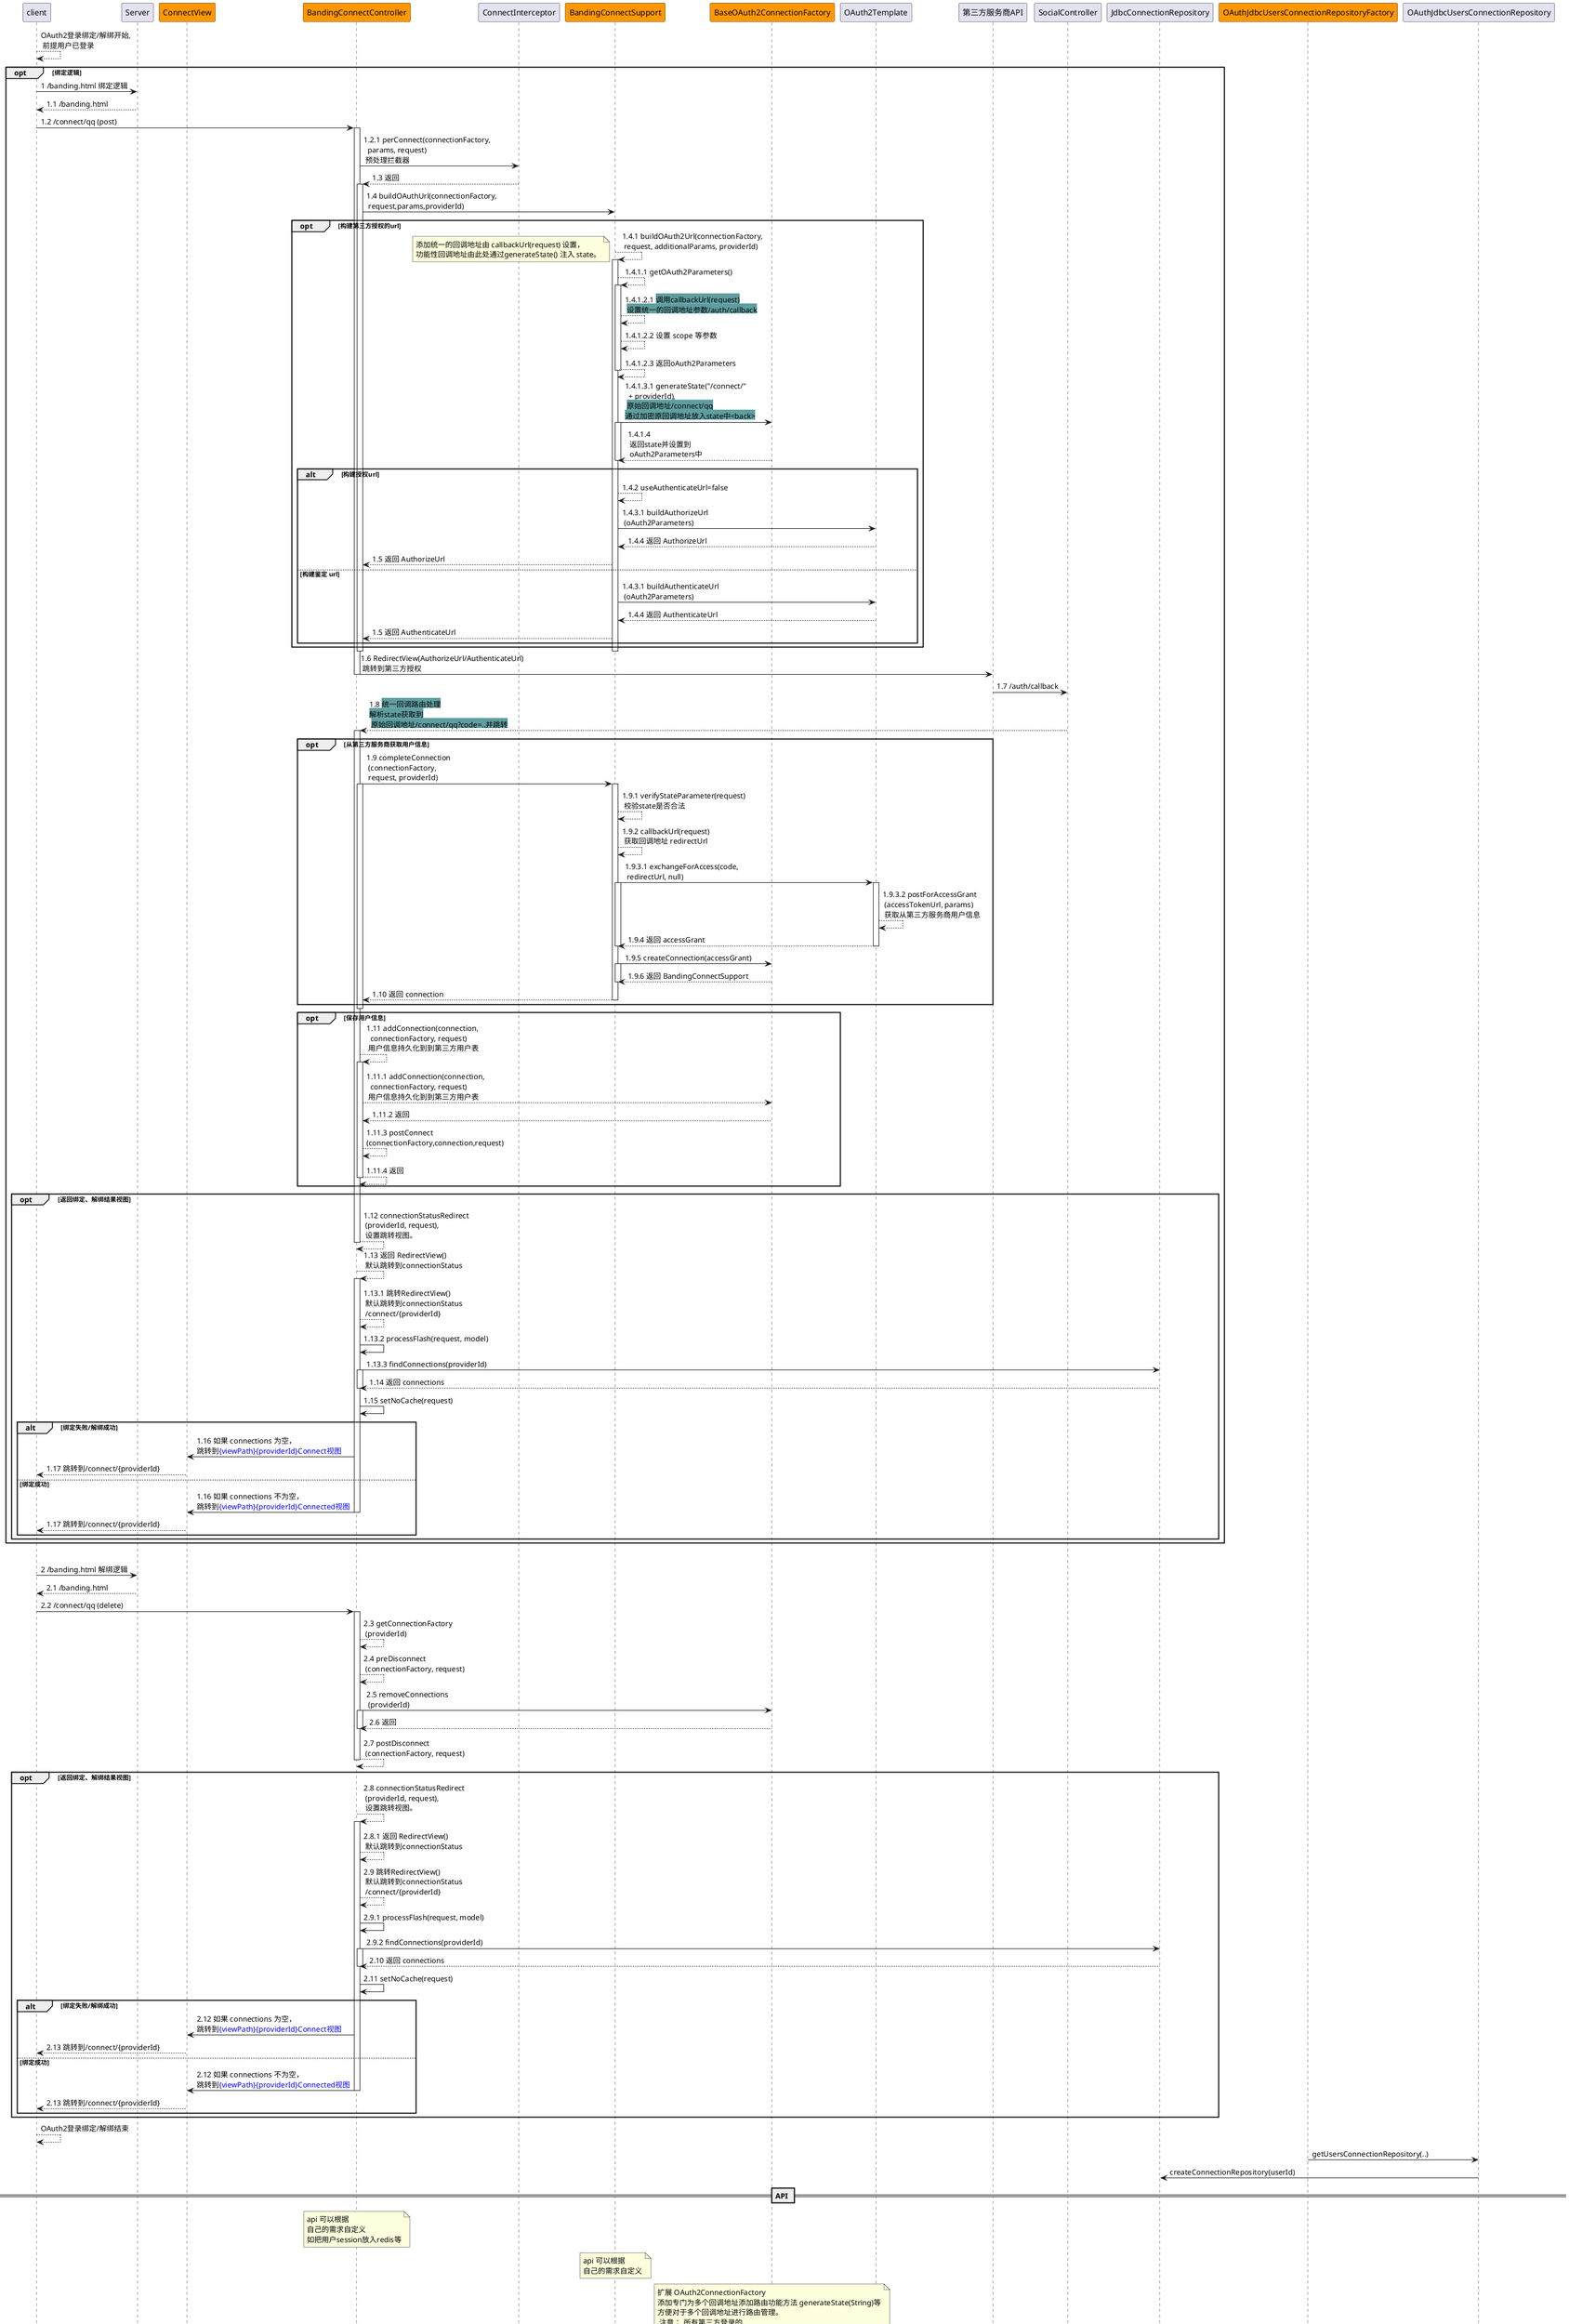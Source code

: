 @startuml

client --> client: OAuth2登录绑定/解绑开始,\n 前提用户已登录

opt 绑定逻辑
client -> Server: 1 /banding.html 绑定逻辑
participant ConnectView #ff9800
Server --> client: 1.1 /banding.html
participant BandingConnectController #ff9800
client -> BandingConnectController: 1.2 /connect/qq (post)
activate BandingConnectController
BandingConnectController -> ConnectInterceptor: 1.2.1 perConnect(connectionFactory,\n  params, request)\n 预处理拦截器
ConnectInterceptor --> BandingConnectController: 1.3 返回
participant BandingConnectSupport #ff9800
activate BandingConnectController
BandingConnectController -> BandingConnectSupport: 1.4 buildOAuthUrl(connectionFactory,\n request,params,providerId)
opt 构建第三方授权的url
BandingConnectSupport --> BandingConnectSupport: 1.4.1 buildOAuth2Url(connectionFactory,\n request, additionalParams, providerId)
activate BandingConnectSupport
note left : 添加统一的回调地址由 callbackUrl(request) 设置，\n功能性回调地址由此处通过generateState() 注入 state。
BandingConnectSupport --> BandingConnectSupport: 1.4.1.1 getOAuth2Parameters()
activate BandingConnectSupport
BandingConnectSupport --> BandingConnectSupport: 1.4.1.2.1 <back:cadetblue>调用callbackUrl(request)</back>\n <back:cadetblue>设置统一的回调地址参数/auth/callback</back>
BandingConnectSupport --> BandingConnectSupport: 1.4.1.2.2 设置 scope 等参数
BandingConnectSupport --> BandingConnectSupport: 1.4.1.2.3 返回oAuth2Parameters
deactivate BandingConnectSupport
participant BaseOAuth2ConnectionFactory #ff9800
BandingConnectSupport -> BaseOAuth2ConnectionFactory: 1.4.1.3.1 generateState("/connect/"\n  + providerId),\n <back:cadetblue>原始回调地址/connect/qq</back>\n<back:cadetblue>通过加密原回调地址放入state中<back>
activate BandingConnectSupport
BaseOAuth2ConnectionFactory --> BandingConnectSupport: 1.4.1.4 \n 返回state并设置到\n oAuth2Parameters中
deactivate BandingConnectSupport
alt 构建授权url
BandingConnectSupport --> BandingConnectSupport: 1.4.2 useAuthenticateUrl=false
BandingConnectSupport -> OAuth2Template: 1.4.3.1 buildAuthorizeUrl\n (oAuth2Parameters)
OAuth2Template --> BandingConnectSupport: 1.4.4 返回 AuthorizeUrl
BandingConnectSupport --> BandingConnectController: 1.5 返回 AuthorizeUrl
else 构建鉴定 url
BandingConnectSupport -> OAuth2Template: 1.4.3.1 buildAuthenticateUrl\n (oAuth2Parameters)
OAuth2Template --> BandingConnectSupport: 1.4.4 返回 AuthenticateUrl
BandingConnectSupport --> BandingConnectController: 1.5 返回 AuthenticateUrl
end
end
deactivate BandingConnectSupport
deactivate BandingConnectController
BandingConnectController -> 第三方服务商API: 1.6 RedirectView(AuthorizeUrl/AuthenticateUrl)\n 跳转到第三方授权
deactivate BandingConnectController
第三方服务商API -> SocialController: 1.7 /auth/callback
SocialController --> BandingConnectController: 1.8 <back:cadetblue>统一回调路由处理</back>\n<back:cadetblue>解析state获取到</back>\n <back:cadetblue>原始回调地址/connect/qq?code=..并跳转</back>
activate BandingConnectController
opt 从第三方服务商获取用户信息
BandingConnectController -> BandingConnectSupport: 1.9 completeConnection\n (connectionFactory,\n request, providerId)
activate BandingConnectController
activate BandingConnectSupport
BandingConnectSupport --> BandingConnectSupport: 1.9.1 verifyStateParameter(request) \n 校验state是否合法
BandingConnectSupport --> BandingConnectSupport: 1.9.2 callbackUrl(request)\n 获取回调地址 redirectUrl
BandingConnectSupport -> OAuth2Template: 1.9.3.1 exchangeForAccess(code,\n redirectUrl, null)
activate BandingConnectSupport
activate OAuth2Template
OAuth2Template --> OAuth2Template: 1.9.3.2 postForAccessGrant\n (accessTokenUrl, params)\n 获取从第三方服务商用户信息
OAuth2Template --> BandingConnectSupport: 1.9.4 返回 accessGrant
deactivate OAuth2Template
deactivate BandingConnectSupport
BandingConnectSupport -> BaseOAuth2ConnectionFactory: 1.9.5 createConnection(accessGrant)
activate BandingConnectSupport
BaseOAuth2ConnectionFactory --> BandingConnectSupport: 1.9.6 返回 BandingConnectSupport
deactivate BandingConnectSupport
BandingConnectSupport --> BandingConnectController: 1.10 返回 connection
deactivate BandingConnectSupport
end
deactivate BandingConnectController
opt 保存用户信息
BandingConnectController --> BandingConnectController: 1.11 addConnection(connection,\n  connectionFactory, request)\n 用户信息持久化到到第三方用户表
activate BandingConnectController
BandingConnectController --> BaseOAuth2ConnectionFactory: 1.11.1 addConnection(connection,\n  connectionFactory, request)\n 用户信息持久化到到第三方用户表
BaseOAuth2ConnectionFactory --> BandingConnectController: 1.11.2 返回
BandingConnectController --> BandingConnectController: 1.11.3 postConnect\n(connectionFactory,connection,request)
BandingConnectController --> BandingConnectController: 1.11.4 返回
deactivate BandingConnectController
end
opt 返回绑定、解绑结果视图
BandingConnectController --> BandingConnectController: 1.12 connectionStatusRedirect\n (providerId, request),\n 设置跳转视图。
deactivate BandingConnectController
BandingConnectController --> BandingConnectController: 1.13 返回 RedirectView()\n 默认跳转到connectionStatus
activate BandingConnectController
BandingConnectController --> BandingConnectController: 1.13.1 跳转RedirectView()\n 默认跳转到connectionStatus\n /connect/{providerId}
BandingConnectController -> BandingConnectController: 1.13.2 processFlash(request, model)
BandingConnectController -> JdbcConnectionRepository: 1.13.3 findConnections(providerId)
activate BandingConnectController
JdbcConnectionRepository --> BandingConnectController: 1.14 返回 connections
deactivate BandingConnectController
BandingConnectController -> BandingConnectController: 1.15 setNoCache(request)
alt 绑定失败/解绑成功
BandingConnectController -> ConnectView: 1.16 如果 connections 为空，\n跳转到<font color=blue>{viewPath}{providerId}Connect视图
ConnectView --> client: 1.17 跳转到/connect/{providerId}
else 绑定成功
BandingConnectController -> ConnectView: 1.16 如果 connections 不为空，\n跳转到<font color=blue>{viewPath}{providerId}Connected视图
deactivate BandingConnectController
ConnectView --> client: 1.17 跳转到/connect/{providerId}
end
end
end
opt 解绑逻辑
client -> Server: 2 /banding.html 解绑逻辑
Server --> client: 2.1 /banding.html
client -> BandingConnectController: 2.2 /connect/qq (delete)
activate BandingConnectController
BandingConnectController --> BandingConnectController: 2.3 getConnectionFactory\n (providerId)
BandingConnectController --> BandingConnectController: 2.4 preDisconnect\n (connectionFactory, request)
BandingConnectController -> BaseOAuth2ConnectionFactory: 2.5 removeConnections\n (providerId)
activate BandingConnectController
BaseOAuth2ConnectionFactory --> BandingConnectController: 2.6 返回
deactivate BandingConnectController
BandingConnectController --> BandingConnectController: 2.7 postDisconnect\n (connectionFactory, request)
deactivate BandingConnectController

opt 返回绑定、解绑结果视图
BandingConnectController --> BandingConnectController: 2.8 connectionStatusRedirect\n (providerId, request),\n 设置跳转视图。
activate BandingConnectController
BandingConnectController --> BandingConnectController: 2.8.1 返回 RedirectView()\n 默认跳转到connectionStatus
BandingConnectController --> BandingConnectController: 2.9 跳转RedirectView()\n 默认跳转到connectionStatus\n /connect/{providerId}
BandingConnectController -> BandingConnectController: 2.9.1 processFlash(request, model)
BandingConnectController -> JdbcConnectionRepository: 2.9.2 findConnections(providerId)
activate BandingConnectController
JdbcConnectionRepository --> BandingConnectController: 2.10 返回 connections
deactivate BandingConnectController
BandingConnectController -> BandingConnectController: 2.11 setNoCache(request)
alt 绑定失败/解绑成功
BandingConnectController -> ConnectView: 2.12 如果 connections 为空，\n跳转到<font color=blue>{viewPath}{providerId}Connect视图
ConnectView --> client: 2.13 跳转到/connect/{providerId}
else 绑定成功
BandingConnectController -> ConnectView: 2.12 如果 connections 不为空，\n跳转到<font color=blue>{viewPath}{providerId}Connected视图
deactivate BandingConnectController
ConnectView --> client: 2.13 跳转到/connect/{providerId}
end
end

client --> client: OAuth2登录绑定/解绑结束

participant OAuthJdbcUsersConnectionRepositoryFactory #ff9800
OAuthJdbcUsersConnectionRepositoryFactory -> OAuthJdbcUsersConnectionRepository: getUsersConnectionRepository(..)
OAuthJdbcUsersConnectionRepository -> JdbcConnectionRepository: createConnectionRepository(userId)

== API ==
note over BandingConnectController: api 可以根据\n自己的需求自定义\n如把用户session放入redis等
note over BandingConnectSupport: api 可以根据\n自己的需求自定义
note over BaseOAuth2ConnectionFactory: 扩展 OAuth2ConnectionFactory\n添加专门为多个回调地址添加路由功能方法 generateState(String)等\n方便对于多个回调地址进行路由管理。\n 注意： 所有第三方登录的\n org.springframework.social.connect.ConnectionFactory\n必须继承此抽象工厂。
note over OAuthJdbcUsersConnectionRepositoryFactory: api UsersConnectionRepositoryFactory 接口实现\n\
 用户需要对第三方 SocialProperties.tableName 用户表更改\n或者更改Repository的实现方式（如更换Redis）时\n\
 要实现此接口 UsersConnectionRepositoryFactory\n 自定义的接口实现并注入 IOC 容器会自动覆盖此类
note over ConnectView: 回显绑定与解绑结果状态的基本通用的视图,\n\
返回格式为 Json. 想更改通用视图的回显内容，\n\
实现接口 <font color=red>ShowConnectViewService,\n\
并且注入 IOC 容器即可，自动会替换 \n\
DefaultShowConnectViewService
note over ConnectView: 另外还有个 ConnectionStatusView 类<font color=blue>{viewPath}/status, \n\
访问 uri <font color=blue>/connect, 会跳转到<font color=blue>{viewPath}/status, \n\
查看用户所有第三方登录的状态数据, 返回格式为 Json.\n\
想更改视图的回显内容，\n\
实现接口 <font color=red>ShowConnectionStatusViewService,\n\
并且注入 IOC 容器即可，自动会替换 \n\
DefaultShowConnectionStatusViewService

@enduml